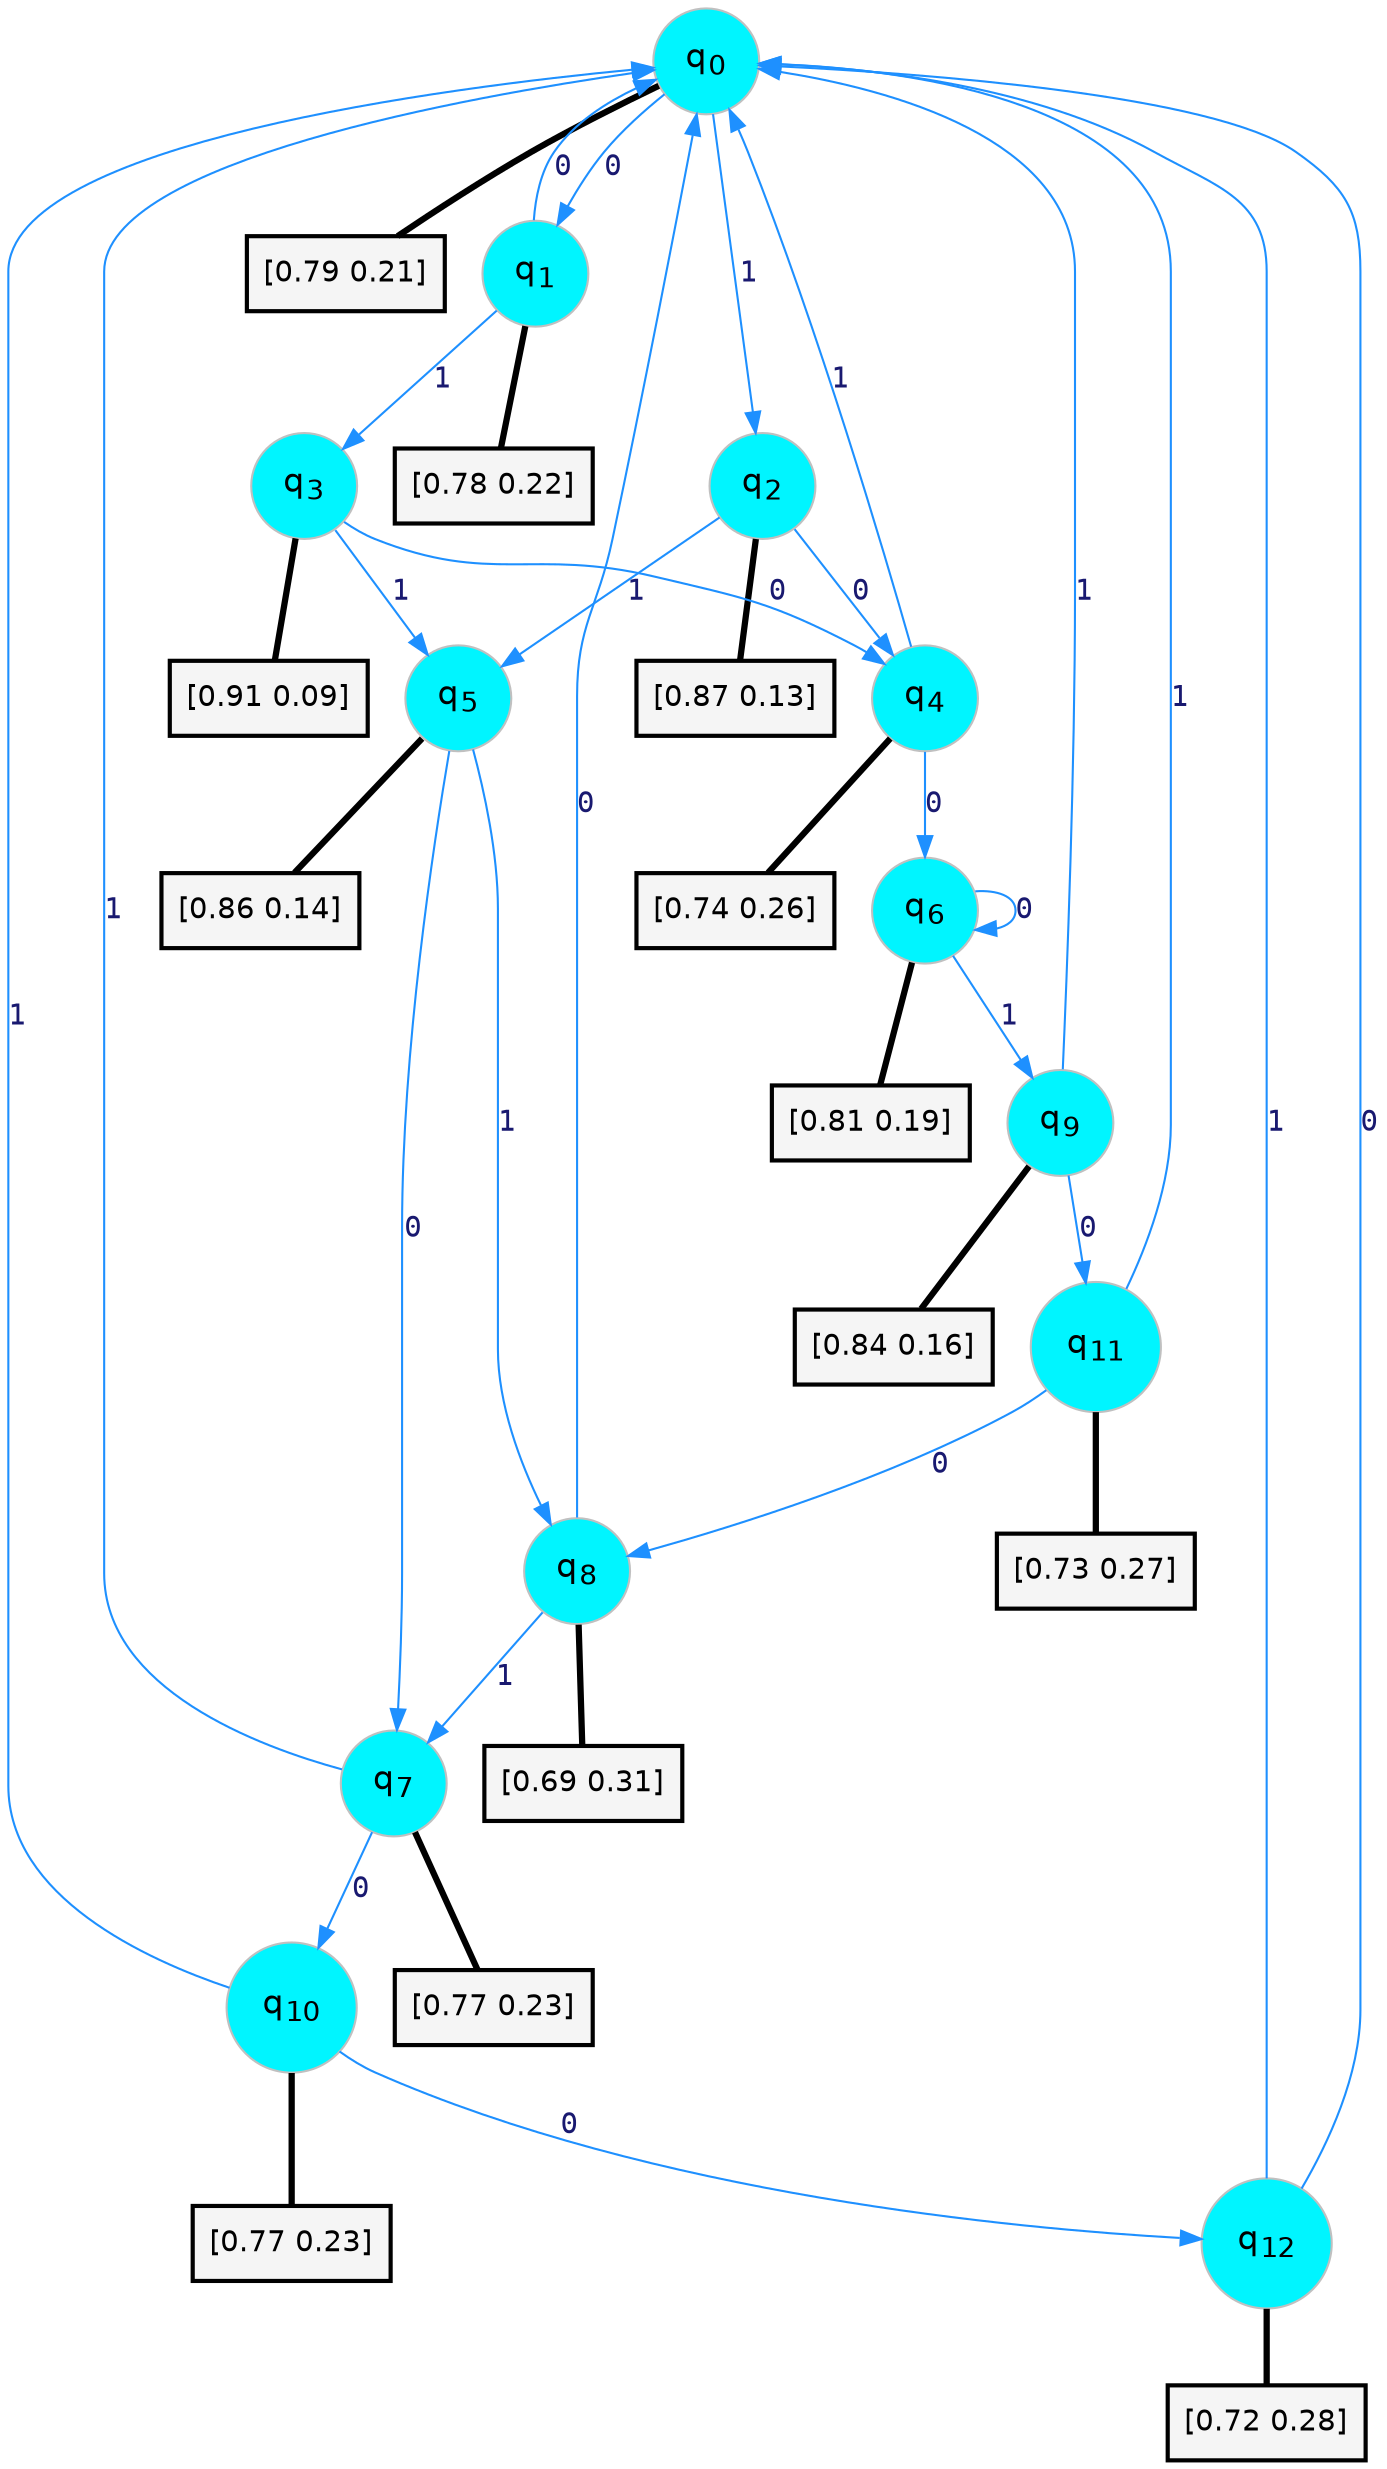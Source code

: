 digraph G {
graph [
bgcolor=transparent, dpi=300, rankdir=TD, size="40,25"];
node [
color=gray, fillcolor=turquoise1, fontcolor=black, fontname=Helvetica, fontsize=16, fontweight=bold, shape=circle, style=filled];
edge [
arrowsize=1, color=dodgerblue1, fontcolor=midnightblue, fontname=courier, fontweight=bold, penwidth=1, style=solid, weight=20];
0[label=<q<SUB>0</SUB>>];
1[label=<q<SUB>1</SUB>>];
2[label=<q<SUB>2</SUB>>];
3[label=<q<SUB>3</SUB>>];
4[label=<q<SUB>4</SUB>>];
5[label=<q<SUB>5</SUB>>];
6[label=<q<SUB>6</SUB>>];
7[label=<q<SUB>7</SUB>>];
8[label=<q<SUB>8</SUB>>];
9[label=<q<SUB>9</SUB>>];
10[label=<q<SUB>10</SUB>>];
11[label=<q<SUB>11</SUB>>];
12[label=<q<SUB>12</SUB>>];
13[label="[0.79 0.21]", shape=box,fontcolor=black, fontname=Helvetica, fontsize=14, penwidth=2, fillcolor=whitesmoke,color=black];
14[label="[0.78 0.22]", shape=box,fontcolor=black, fontname=Helvetica, fontsize=14, penwidth=2, fillcolor=whitesmoke,color=black];
15[label="[0.87 0.13]", shape=box,fontcolor=black, fontname=Helvetica, fontsize=14, penwidth=2, fillcolor=whitesmoke,color=black];
16[label="[0.91 0.09]", shape=box,fontcolor=black, fontname=Helvetica, fontsize=14, penwidth=2, fillcolor=whitesmoke,color=black];
17[label="[0.74 0.26]", shape=box,fontcolor=black, fontname=Helvetica, fontsize=14, penwidth=2, fillcolor=whitesmoke,color=black];
18[label="[0.86 0.14]", shape=box,fontcolor=black, fontname=Helvetica, fontsize=14, penwidth=2, fillcolor=whitesmoke,color=black];
19[label="[0.81 0.19]", shape=box,fontcolor=black, fontname=Helvetica, fontsize=14, penwidth=2, fillcolor=whitesmoke,color=black];
20[label="[0.77 0.23]", shape=box,fontcolor=black, fontname=Helvetica, fontsize=14, penwidth=2, fillcolor=whitesmoke,color=black];
21[label="[0.69 0.31]", shape=box,fontcolor=black, fontname=Helvetica, fontsize=14, penwidth=2, fillcolor=whitesmoke,color=black];
22[label="[0.84 0.16]", shape=box,fontcolor=black, fontname=Helvetica, fontsize=14, penwidth=2, fillcolor=whitesmoke,color=black];
23[label="[0.77 0.23]", shape=box,fontcolor=black, fontname=Helvetica, fontsize=14, penwidth=2, fillcolor=whitesmoke,color=black];
24[label="[0.73 0.27]", shape=box,fontcolor=black, fontname=Helvetica, fontsize=14, penwidth=2, fillcolor=whitesmoke,color=black];
25[label="[0.72 0.28]", shape=box,fontcolor=black, fontname=Helvetica, fontsize=14, penwidth=2, fillcolor=whitesmoke,color=black];
0->1 [label=0];
0->2 [label=1];
0->13 [arrowhead=none, penwidth=3,color=black];
1->0 [label=0];
1->3 [label=1];
1->14 [arrowhead=none, penwidth=3,color=black];
2->4 [label=0];
2->5 [label=1];
2->15 [arrowhead=none, penwidth=3,color=black];
3->4 [label=0];
3->5 [label=1];
3->16 [arrowhead=none, penwidth=3,color=black];
4->6 [label=0];
4->0 [label=1];
4->17 [arrowhead=none, penwidth=3,color=black];
5->7 [label=0];
5->8 [label=1];
5->18 [arrowhead=none, penwidth=3,color=black];
6->6 [label=0];
6->9 [label=1];
6->19 [arrowhead=none, penwidth=3,color=black];
7->10 [label=0];
7->0 [label=1];
7->20 [arrowhead=none, penwidth=3,color=black];
8->0 [label=0];
8->7 [label=1];
8->21 [arrowhead=none, penwidth=3,color=black];
9->11 [label=0];
9->0 [label=1];
9->22 [arrowhead=none, penwidth=3,color=black];
10->12 [label=0];
10->0 [label=1];
10->23 [arrowhead=none, penwidth=3,color=black];
11->8 [label=0];
11->0 [label=1];
11->24 [arrowhead=none, penwidth=3,color=black];
12->0 [label=0];
12->0 [label=1];
12->25 [arrowhead=none, penwidth=3,color=black];
}
